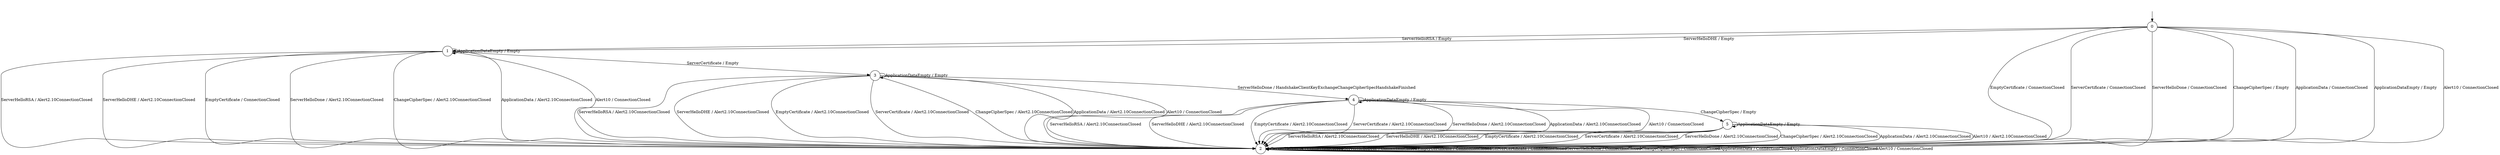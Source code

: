 digraph g {
__start0 [label="" shape="none"];

	s0 [shape="circle" label="0"];
	s1 [shape="circle" label="1"];
	s2 [shape="circle" label="2"];
	s3 [shape="circle" label="3"];
	s4 [shape="circle" label="4"];
	s5 [shape="circle" label="5"];
	s0 -> s1 [label="ServerHelloRSA / Empty"];
	s0 -> s1 [label="ServerHelloDHE / Empty"];
	s0 -> s2 [label="EmptyCertificate / ConnectionClosed"];
	s0 -> s2 [label="ServerCertificate / ConnectionClosed"];
	s0 -> s2 [label="ServerHelloDone / ConnectionClosed"];
	s0 -> s2 [label="ChangeCipherSpec / Empty"];
	s0 -> s2 [label="ApplicationData / ConnectionClosed"];
	s0 -> s2 [label="ApplicationDataEmpty / Empty"];
	s0 -> s2 [label="Alert10 / ConnectionClosed"];
	s1 -> s2 [label="ServerHelloRSA / Alert2.10ConnectionClosed"];
	s1 -> s2 [label="ServerHelloDHE / Alert2.10ConnectionClosed"];
	s1 -> s2 [label="EmptyCertificate / ConnectionClosed"];
	s1 -> s3 [label="ServerCertificate / Empty"];
	s1 -> s2 [label="ServerHelloDone / Alert2.10ConnectionClosed"];
	s1 -> s2 [label="ChangeCipherSpec / Alert2.10ConnectionClosed"];
	s1 -> s2 [label="ApplicationData / Alert2.10ConnectionClosed"];
	s1 -> s1 [label="ApplicationDataEmpty / Empty"];
	s1 -> s2 [label="Alert10 / ConnectionClosed"];
	s2 -> s2 [label="ServerHelloRSA / ConnectionClosed"];
	s2 -> s2 [label="ServerHelloDHE / ConnectionClosed"];
	s2 -> s2 [label="EmptyCertificate / ConnectionClosed"];
	s2 -> s2 [label="ServerCertificate / ConnectionClosed"];
	s2 -> s2 [label="ServerHelloDone / ConnectionClosed"];
	s2 -> s2 [label="ChangeCipherSpec / ConnectionClosed"];
	s2 -> s2 [label="ApplicationData / ConnectionClosed"];
	s2 -> s2 [label="ApplicationDataEmpty / ConnectionClosed"];
	s2 -> s2 [label="Alert10 / ConnectionClosed"];
	s3 -> s2 [label="ServerHelloRSA / Alert2.10ConnectionClosed"];
	s3 -> s2 [label="ServerHelloDHE / Alert2.10ConnectionClosed"];
	s3 -> s2 [label="EmptyCertificate / Alert2.10ConnectionClosed"];
	s3 -> s2 [label="ServerCertificate / Alert2.10ConnectionClosed"];
	s3 -> s4 [label="ServerHelloDone / HandshakeClientKeyExchangeChangeCipherSpecHandshakeFinished"];
	s3 -> s2 [label="ChangeCipherSpec / Alert2.10ConnectionClosed"];
	s3 -> s2 [label="ApplicationData / Alert2.10ConnectionClosed"];
	s3 -> s3 [label="ApplicationDataEmpty / Empty"];
	s3 -> s2 [label="Alert10 / ConnectionClosed"];
	s4 -> s2 [label="ServerHelloRSA / Alert2.10ConnectionClosed"];
	s4 -> s2 [label="ServerHelloDHE / Alert2.10ConnectionClosed"];
	s4 -> s2 [label="EmptyCertificate / Alert2.10ConnectionClosed"];
	s4 -> s2 [label="ServerCertificate / Alert2.10ConnectionClosed"];
	s4 -> s2 [label="ServerHelloDone / Alert2.10ConnectionClosed"];
	s4 -> s5 [label="ChangeCipherSpec / Empty"];
	s4 -> s2 [label="ApplicationData / Alert2.10ConnectionClosed"];
	s4 -> s4 [label="ApplicationDataEmpty / Empty"];
	s4 -> s2 [label="Alert10 / ConnectionClosed"];
	s5 -> s2 [label="ServerHelloRSA / Alert2.10ConnectionClosed"];
	s5 -> s2 [label="ServerHelloDHE / Alert2.10ConnectionClosed"];
	s5 -> s2 [label="EmptyCertificate / Alert2.10ConnectionClosed"];
	s5 -> s2 [label="ServerCertificate / Alert2.10ConnectionClosed"];
	s5 -> s2 [label="ServerHelloDone / Alert2.10ConnectionClosed"];
	s5 -> s2 [label="ChangeCipherSpec / Alert2.10ConnectionClosed"];
	s5 -> s2 [label="ApplicationData / Alert2.10ConnectionClosed"];
	s5 -> s5 [label="ApplicationDataEmpty / Empty"];
	s5 -> s2 [label="Alert10 / Alert2.10ConnectionClosed"];

__start0 -> s0;
}
